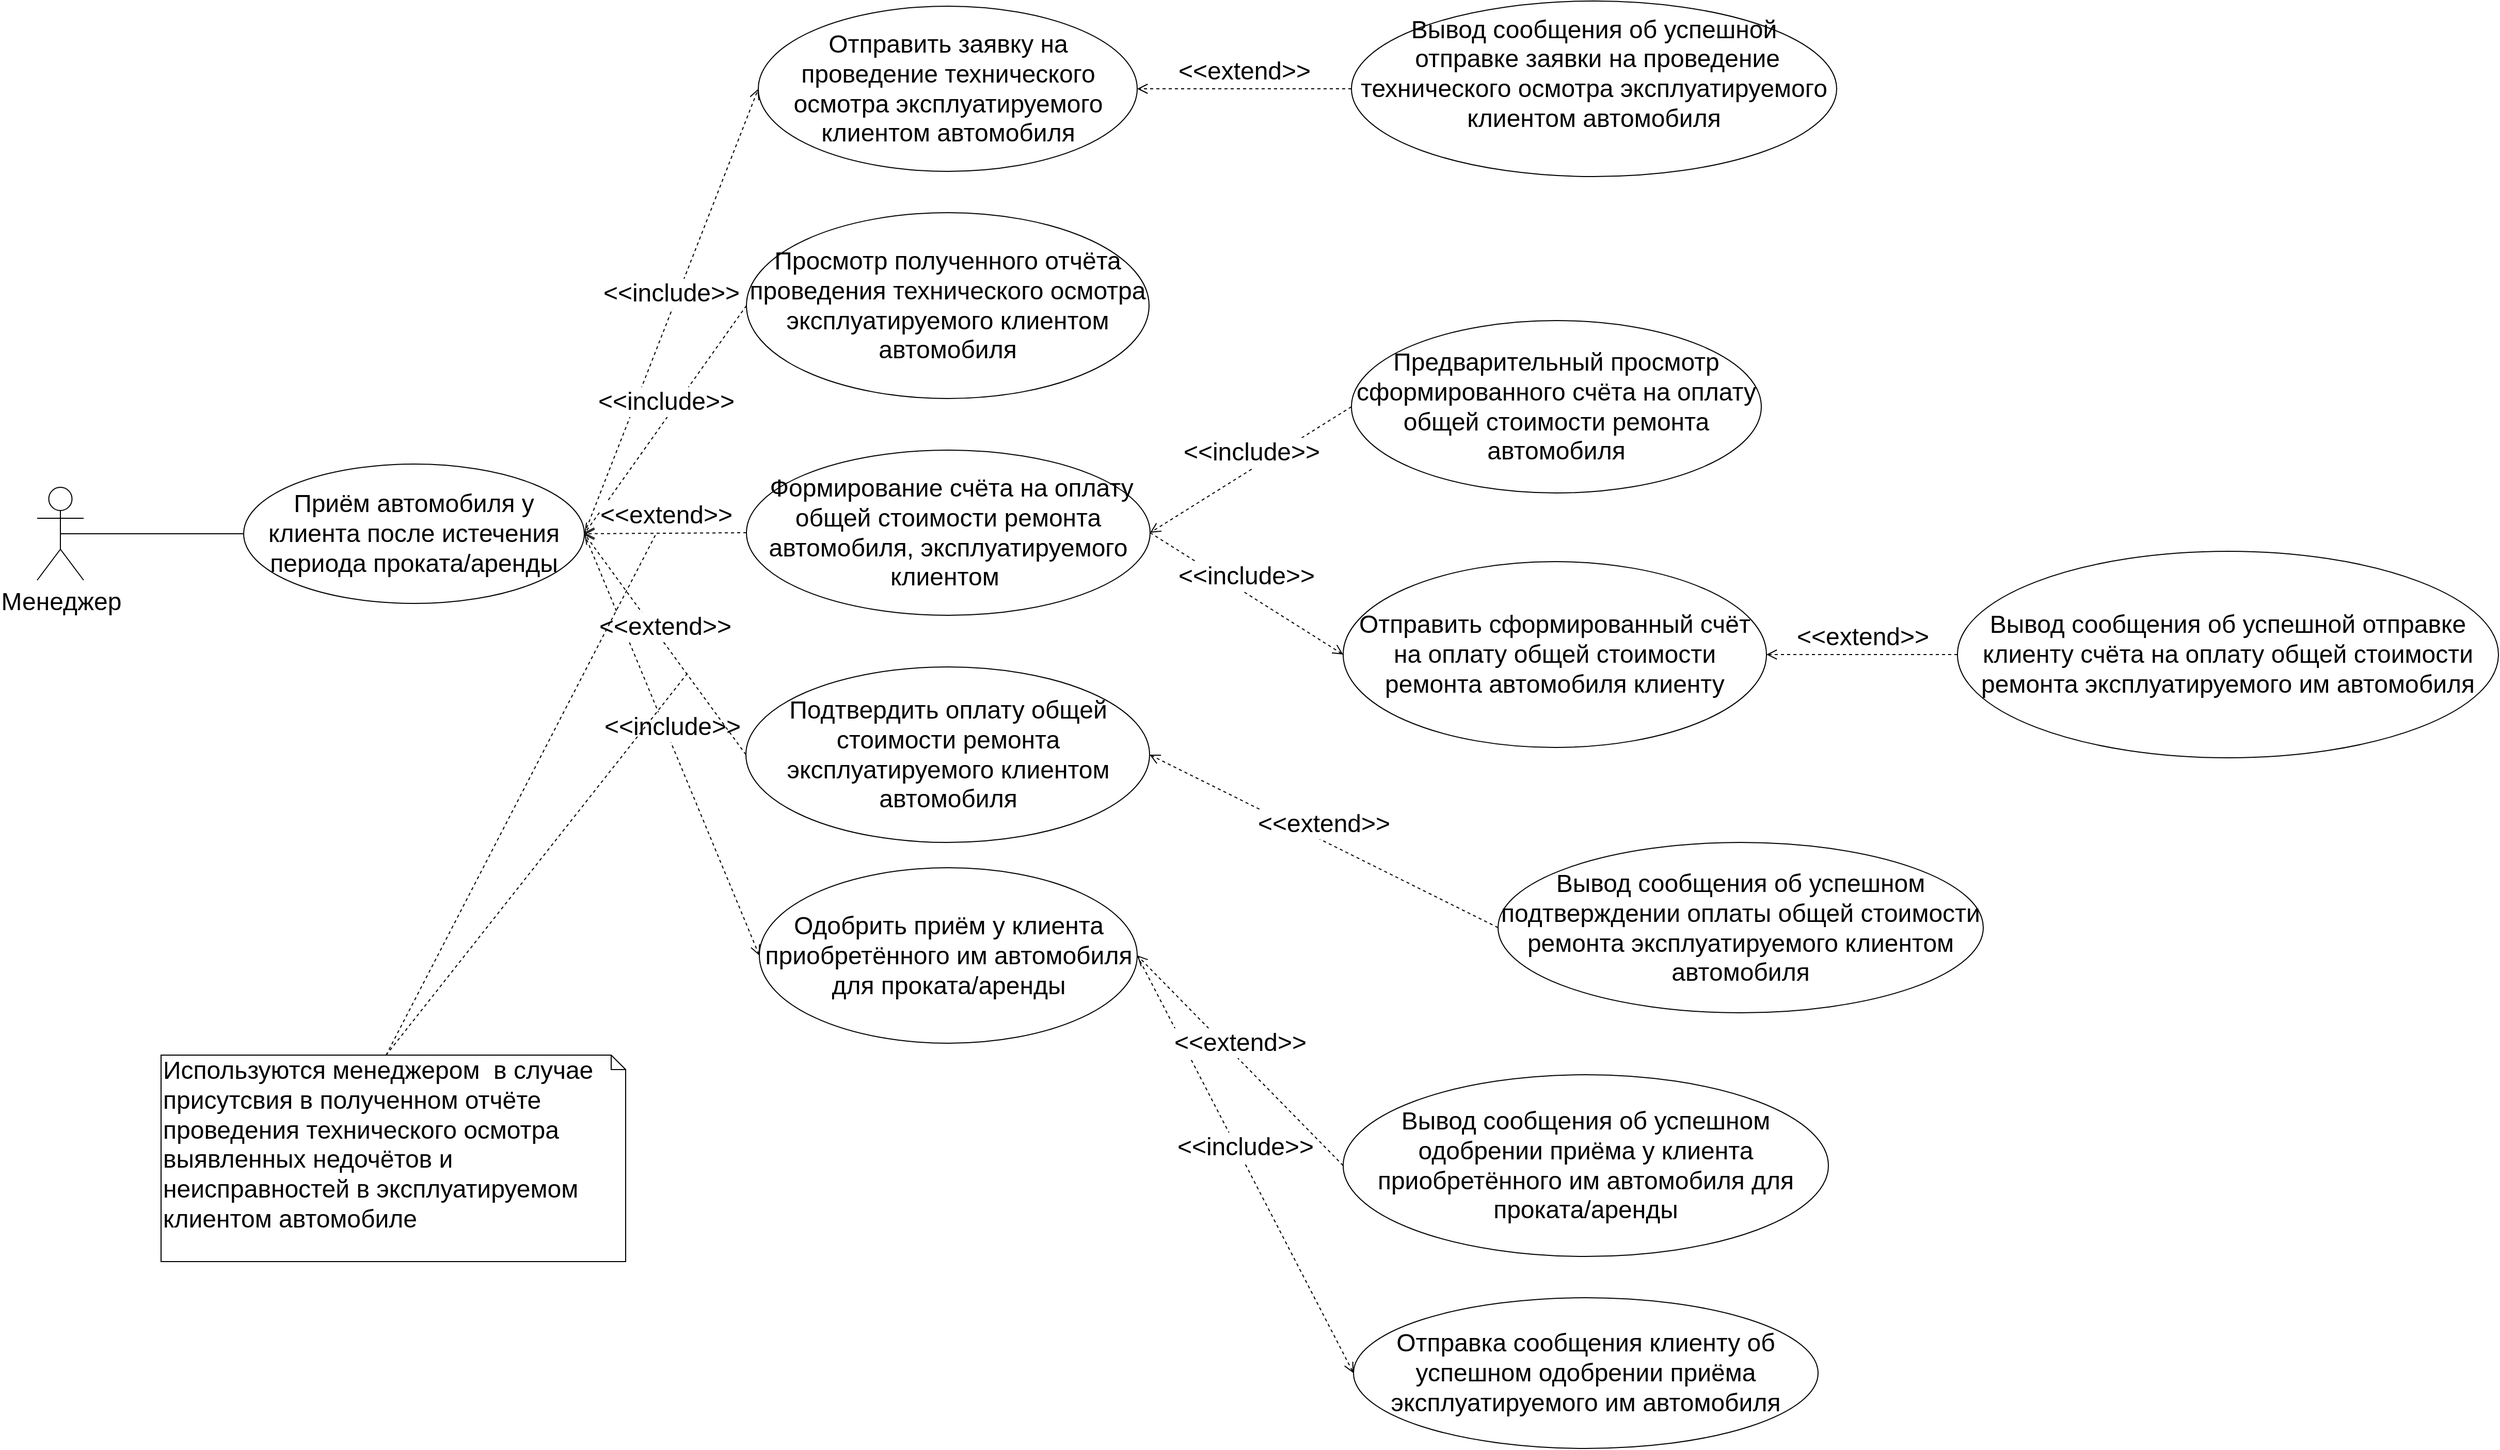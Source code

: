 <mxfile version="11.3.0" type="device" pages="1"><diagram id="br1hV6teti21cSy0sLy0" name="Страница 1"><mxGraphModel dx="2922" dy="2369" grid="1" gridSize="10" guides="1" tooltips="1" connect="1" arrows="1" fold="1" page="1" pageScale="1" pageWidth="827" pageHeight="1169" math="0" shadow="0"><root><mxCell id="0"/><mxCell id="1" parent="0"/><mxCell id="C7743WRNCibAYnnqi3x7-1" value="&lt;font style=&quot;font-size: 24px&quot;&gt;Менеджер&lt;/font&gt;" style="shape=umlActor;verticalLabelPosition=bottom;labelBackgroundColor=#ffffff;verticalAlign=top;html=1;outlineConnect=0;" parent="1" vertex="1"><mxGeometry x="30" y="260" width="45" height="90" as="geometry"/></mxCell><mxCell id="C7743WRNCibAYnnqi3x7-5" value="&lt;font style=&quot;font-size: 24px&quot;&gt;Приём автомобиля у клиента после истечения периода проката/аренды&lt;/font&gt;" style="ellipse;whiteSpace=wrap;html=1;" parent="1" vertex="1"><mxGeometry x="230" y="237.5" width="330" height="135" as="geometry"/></mxCell><mxCell id="C7743WRNCibAYnnqi3x7-9" value="" style="endArrow=none;html=1;entryX=0;entryY=0.5;entryDx=0;entryDy=0;exitX=0.5;exitY=0.5;exitDx=0;exitDy=0;exitPerimeter=0;" parent="1" source="C7743WRNCibAYnnqi3x7-1" target="C7743WRNCibAYnnqi3x7-5" edge="1"><mxGeometry width="50" height="50" relative="1" as="geometry"><mxPoint x="30" y="490" as="sourcePoint"/><mxPoint x="80" y="440" as="targetPoint"/></mxGeometry></mxCell><mxCell id="C7743WRNCibAYnnqi3x7-26" value="&lt;font style=&quot;font-size: 24px&quot;&gt;Отправить заявку на проведение технического осмотра эксплуатируемого клиентом автомобиля&lt;/font&gt;" style="ellipse;whiteSpace=wrap;html=1;" parent="1" vertex="1"><mxGeometry x="728.5" y="-206" width="367" height="160" as="geometry"/></mxCell><mxCell id="C7743WRNCibAYnnqi3x7-27" value="&lt;font style=&quot;font-size: 24px&quot;&gt;&amp;lt;&amp;lt;include&amp;gt;&amp;gt;&lt;/font&gt;" style="html=1;verticalAlign=bottom;endArrow=open;dashed=1;endSize=8;exitX=1;exitY=0.5;exitDx=0;exitDy=0;entryX=0;entryY=0.5;entryDx=0;entryDy=0;" parent="1" source="C7743WRNCibAYnnqi3x7-5" target="C7743WRNCibAYnnqi3x7-26" edge="1"><mxGeometry relative="1" as="geometry"><mxPoint x="570" y="380" as="sourcePoint"/><mxPoint x="490" y="380" as="targetPoint"/></mxGeometry></mxCell><mxCell id="C7743WRNCibAYnnqi3x7-28" value="&lt;font style=&quot;font-size: 24px&quot;&gt;Просмотр полученного отчёта проведения технического осмотра эксплуатируемого клиентом автомобиля&lt;/font&gt;" style="ellipse;whiteSpace=wrap;html=1;" parent="1" vertex="1"><mxGeometry x="717" y="-6" width="390" height="180" as="geometry"/></mxCell><mxCell id="C7743WRNCibAYnnqi3x7-29" value="&lt;font style=&quot;font-size: 24px&quot;&gt;&amp;lt;&amp;lt;include&amp;gt;&amp;gt;&lt;/font&gt;" style="html=1;verticalAlign=bottom;endArrow=open;dashed=1;endSize=8;exitX=0;exitY=0.5;exitDx=0;exitDy=0;entryX=1;entryY=0.5;entryDx=0;entryDy=0;" parent="1" source="C7743WRNCibAYnnqi3x7-28" target="C7743WRNCibAYnnqi3x7-5" edge="1"><mxGeometry relative="1" as="geometry"><mxPoint x="480" y="510" as="sourcePoint"/><mxPoint x="400" y="510" as="targetPoint"/></mxGeometry></mxCell><mxCell id="C7743WRNCibAYnnqi3x7-30" value="&lt;font style=&quot;font-size: 24px&quot;&gt;Вывод сообщения об успешной&lt;br&gt;&amp;nbsp;отправке заявки на проведение технического осмотра эксплуатируемого клиентом автомобиля&lt;br&gt;&amp;nbsp;&amp;nbsp;&lt;/font&gt;" style="ellipse;whiteSpace=wrap;html=1;" parent="1" vertex="1"><mxGeometry x="1303" y="-211" width="470" height="170" as="geometry"/></mxCell><mxCell id="C7743WRNCibAYnnqi3x7-31" value="&lt;font style=&quot;font-size: 24px&quot;&gt;&amp;lt;&amp;lt;extend&amp;gt;&amp;gt;&lt;/font&gt;" style="html=1;verticalAlign=bottom;endArrow=open;dashed=1;endSize=8;exitX=0;exitY=0.5;exitDx=0;exitDy=0;entryX=1;entryY=0.5;entryDx=0;entryDy=0;" parent="1" source="C7743WRNCibAYnnqi3x7-30" target="C7743WRNCibAYnnqi3x7-26" edge="1"><mxGeometry relative="1" as="geometry"><mxPoint x="620" y="350" as="sourcePoint"/><mxPoint x="910.0" y="475" as="targetPoint"/></mxGeometry></mxCell><mxCell id="C7743WRNCibAYnnqi3x7-32" value="&lt;font style=&quot;font-size: 24px&quot;&gt;&amp;nbsp;Формирование счёта на оплату общей стоимости ремонта автомобиля, эксплуатируемого клиентом&amp;nbsp;&lt;/font&gt;" style="ellipse;whiteSpace=wrap;html=1;" parent="1" vertex="1"><mxGeometry x="717" y="224" width="391" height="160" as="geometry"/></mxCell><mxCell id="C7743WRNCibAYnnqi3x7-33" value="&lt;font style=&quot;font-size: 24px&quot;&gt;Отправить сформированный счёт на оплату общей стоимости ремонта автомобиля клиенту&lt;/font&gt;" style="ellipse;whiteSpace=wrap;html=1;" parent="1" vertex="1"><mxGeometry x="1295" y="332" width="410" height="180" as="geometry"/></mxCell><mxCell id="C7743WRNCibAYnnqi3x7-34" value="&lt;font style=&quot;font-size: 24px&quot;&gt;&amp;lt;&amp;lt;include&amp;gt;&amp;gt;&lt;/font&gt;" style="html=1;verticalAlign=bottom;endArrow=open;dashed=1;endSize=8;entryX=0;entryY=0.5;entryDx=0;entryDy=0;exitX=1;exitY=0.5;exitDx=0;exitDy=0;" parent="1" source="C7743WRNCibAYnnqi3x7-32" target="C7743WRNCibAYnnqi3x7-33" edge="1"><mxGeometry relative="1" as="geometry"><mxPoint x="898" y="800" as="sourcePoint"/><mxPoint x="818" y="800" as="targetPoint"/></mxGeometry></mxCell><mxCell id="C7743WRNCibAYnnqi3x7-35" value="&lt;font style=&quot;font-size: 24px&quot;&gt;Вывод сообщения об успешной отправке клиенту счёта на оплату общей стоимости ремонта эксплуатируемого им автомобиля&lt;/font&gt;" style="ellipse;whiteSpace=wrap;html=1;" parent="1" vertex="1"><mxGeometry x="1890" y="322" width="524" height="200" as="geometry"/></mxCell><mxCell id="C7743WRNCibAYnnqi3x7-36" value="&lt;font style=&quot;font-size: 24px&quot;&gt;&amp;lt;&amp;lt;extend&amp;gt;&amp;gt;&lt;/font&gt;" style="html=1;verticalAlign=bottom;endArrow=open;dashed=1;endSize=8;exitX=0;exitY=0.5;exitDx=0;exitDy=0;entryX=1;entryY=0.5;entryDx=0;entryDy=0;" parent="1" source="C7743WRNCibAYnnqi3x7-35" target="C7743WRNCibAYnnqi3x7-33" edge="1"><mxGeometry relative="1" as="geometry"><mxPoint x="1323" y="844.5" as="sourcePoint"/><mxPoint x="1243" y="844.5" as="targetPoint"/></mxGeometry></mxCell><mxCell id="C7743WRNCibAYnnqi3x7-37" value="&lt;font style=&quot;font-size: 24px&quot;&gt;Подтвердить оплату общей стоимости ремонта эксплуатируемого клиентом автомобиля&lt;/font&gt;" style="ellipse;whiteSpace=wrap;html=1;" parent="1" vertex="1"><mxGeometry x="716.5" y="434" width="391" height="170" as="geometry"/></mxCell><mxCell id="C7743WRNCibAYnnqi3x7-38" value="&lt;font style=&quot;font-size: 24px&quot;&gt;Вывод сообщения об успешном подтверждении оплаты общей стоимости ремонта эксплуатируемого клиентом автомобиля&lt;/font&gt;" style="ellipse;whiteSpace=wrap;html=1;" parent="1" vertex="1"><mxGeometry x="1445" y="604" width="470" height="165" as="geometry"/></mxCell><mxCell id="C7743WRNCibAYnnqi3x7-39" value="&lt;font style=&quot;font-size: 24px&quot;&gt;&amp;lt;&amp;lt;extend&amp;gt;&amp;gt;&lt;/font&gt;" style="html=1;verticalAlign=bottom;endArrow=open;dashed=1;endSize=8;exitX=0;exitY=0.5;exitDx=0;exitDy=0;entryX=1;entryY=0.5;entryDx=0;entryDy=0;" parent="1" source="C7743WRNCibAYnnqi3x7-38" target="C7743WRNCibAYnnqi3x7-37" edge="1"><mxGeometry relative="1" as="geometry"><mxPoint x="1253" y="934.5" as="sourcePoint"/><mxPoint x="1173" y="934.5" as="targetPoint"/></mxGeometry></mxCell><mxCell id="C7743WRNCibAYnnqi3x7-40" value="&lt;font style=&quot;font-size: 24px&quot;&gt;Одобрить приём у клиента приобретённого им автомобиля для проката/аренды&lt;/font&gt;" style="ellipse;whiteSpace=wrap;html=1;" parent="1" vertex="1"><mxGeometry x="729.5" y="628.5" width="366" height="170" as="geometry"/></mxCell><mxCell id="C7743WRNCibAYnnqi3x7-41" value="&lt;font style=&quot;font-size: 24px&quot;&gt;&amp;lt;&amp;lt;include&amp;gt;&amp;gt;&lt;/font&gt;" style="html=1;verticalAlign=bottom;endArrow=open;dashed=1;endSize=8;exitX=1;exitY=0.5;exitDx=0;exitDy=0;entryX=0;entryY=0.5;entryDx=0;entryDy=0;" parent="1" source="C7743WRNCibAYnnqi3x7-5" target="C7743WRNCibAYnnqi3x7-40" edge="1"><mxGeometry relative="1" as="geometry"><mxPoint x="460" y="500" as="sourcePoint"/><mxPoint x="360" y="830" as="targetPoint"/></mxGeometry></mxCell><mxCell id="C7743WRNCibAYnnqi3x7-42" value="&lt;font style=&quot;font-size: 24px&quot;&gt;Отправка сообщения клиенту об успешном одобрении приёма эксплуатируемого им автомобиля&lt;/font&gt;" style="ellipse;whiteSpace=wrap;html=1;" parent="1" vertex="1"><mxGeometry x="1305" y="1045" width="450" height="146" as="geometry"/></mxCell><mxCell id="C7743WRNCibAYnnqi3x7-43" value="&lt;font style=&quot;font-size: 24px&quot;&gt;&amp;lt;&amp;lt;include&amp;gt;&amp;gt;&lt;/font&gt;" style="html=1;verticalAlign=bottom;endArrow=open;dashed=1;endSize=8;entryX=0;entryY=0.5;entryDx=0;entryDy=0;exitX=1;exitY=0.5;exitDx=0;exitDy=0;" parent="1" source="C7743WRNCibAYnnqi3x7-40" target="C7743WRNCibAYnnqi3x7-42" edge="1"><mxGeometry relative="1" as="geometry"><mxPoint x="998" y="940" as="sourcePoint"/><mxPoint x="918" y="940" as="targetPoint"/></mxGeometry></mxCell><mxCell id="C7743WRNCibAYnnqi3x7-44" value="&lt;font style=&quot;font-size: 24px&quot;&gt;Вывод сообщения об успешном одобрении приёма у клиента приобретённого им автомобиля для проката/аренды&lt;/font&gt;" style="ellipse;whiteSpace=wrap;html=1;" parent="1" vertex="1"><mxGeometry x="1295" y="829" width="470" height="176" as="geometry"/></mxCell><mxCell id="C7743WRNCibAYnnqi3x7-45" value="&lt;font style=&quot;font-size: 24px&quot;&gt;&amp;lt;&amp;lt;extend&amp;gt;&amp;gt;&lt;/font&gt;" style="html=1;verticalAlign=bottom;endArrow=open;dashed=1;endSize=8;exitX=0;exitY=0.5;exitDx=0;exitDy=0;entryX=1;entryY=0.5;entryDx=0;entryDy=0;" parent="1" source="C7743WRNCibAYnnqi3x7-44" target="C7743WRNCibAYnnqi3x7-40" edge="1"><mxGeometry relative="1" as="geometry"><mxPoint x="938" y="950" as="sourcePoint"/><mxPoint x="858" y="950" as="targetPoint"/></mxGeometry></mxCell><mxCell id="C7743WRNCibAYnnqi3x7-48" value="&lt;font style=&quot;font-size: 24px&quot;&gt;Предварительный просмотр сформированного счёта на оплату общей стоимости ремонта автомобиля&lt;/font&gt;" style="ellipse;whiteSpace=wrap;html=1;" parent="1" vertex="1"><mxGeometry x="1303" y="98.5" width="397" height="167" as="geometry"/></mxCell><mxCell id="C7743WRNCibAYnnqi3x7-49" value="&lt;font style=&quot;font-size: 24px&quot;&gt;&amp;lt;&amp;lt;include&amp;gt;&amp;gt;&lt;/font&gt;" style="html=1;verticalAlign=bottom;endArrow=open;dashed=1;endSize=8;exitX=0;exitY=0.5;exitDx=0;exitDy=0;entryX=1;entryY=0.5;entryDx=0;entryDy=0;" parent="1" source="C7743WRNCibAYnnqi3x7-48" target="C7743WRNCibAYnnqi3x7-32" edge="1"><mxGeometry relative="1" as="geometry"><mxPoint x="1240" y="620" as="sourcePoint"/><mxPoint x="1160" y="620" as="targetPoint"/></mxGeometry></mxCell><mxCell id="C7743WRNCibAYnnqi3x7-54" value="&lt;font style=&quot;font-size: 24px&quot;&gt;&amp;lt;&amp;lt;extend&amp;gt;&amp;gt;&lt;/font&gt;" style="html=1;verticalAlign=bottom;endArrow=open;dashed=1;endSize=8;exitX=0;exitY=0.5;exitDx=0;exitDy=0;entryX=1;entryY=0.5;entryDx=0;entryDy=0;" parent="1" source="C7743WRNCibAYnnqi3x7-32" target="C7743WRNCibAYnnqi3x7-5" edge="1"><mxGeometry relative="1" as="geometry"><mxPoint x="619" y="700" as="sourcePoint"/><mxPoint x="463.0" y="530" as="targetPoint"/></mxGeometry></mxCell><mxCell id="C7743WRNCibAYnnqi3x7-55" value="&lt;font style=&quot;font-size: 24px&quot;&gt;&amp;lt;&amp;lt;extend&amp;gt;&amp;gt;&lt;/font&gt;" style="html=1;verticalAlign=bottom;endArrow=open;dashed=1;endSize=8;exitX=0;exitY=0.5;exitDx=0;exitDy=0;entryX=1;entryY=0.5;entryDx=0;entryDy=0;" parent="1" source="C7743WRNCibAYnnqi3x7-37" target="C7743WRNCibAYnnqi3x7-5" edge="1"><mxGeometry relative="1" as="geometry"><mxPoint x="621" y="835" as="sourcePoint"/><mxPoint x="463.0" y="530" as="targetPoint"/></mxGeometry></mxCell><mxCell id="C7743WRNCibAYnnqi3x7-56" value="&lt;font style=&quot;font-size: 24px&quot;&gt;Используются менеджером&amp;nbsp; в случае присутсвия в полученном отчёте проведения технического осмотра выявленных недочётов и неисправностей в эксплуатируемом клиентом автомобиле&amp;nbsp;&lt;/font&gt;" style="shape=note;whiteSpace=wrap;html=1;size=14;verticalAlign=top;align=left;spacingTop=-6;" parent="1" vertex="1"><mxGeometry x="150" y="810" width="450" height="200" as="geometry"/></mxCell><mxCell id="C7743WRNCibAYnnqi3x7-57" value="" style="endArrow=none;dashed=1;html=1;exitX=0;exitY=0;exitDx=218;exitDy=0;exitPerimeter=0;" parent="1" source="C7743WRNCibAYnnqi3x7-56" edge="1"><mxGeometry width="50" height="50" relative="1" as="geometry"><mxPoint x="540" y="990" as="sourcePoint"/><mxPoint x="630" y="304" as="targetPoint"/></mxGeometry></mxCell><mxCell id="C7743WRNCibAYnnqi3x7-58" value="" style="endArrow=none;dashed=1;html=1;exitX=0;exitY=0;exitDx=218;exitDy=0;exitPerimeter=0;" parent="1" source="C7743WRNCibAYnnqi3x7-56" edge="1"><mxGeometry width="50" height="50" relative="1" as="geometry"><mxPoint x="510" y="1010" as="sourcePoint"/><mxPoint x="660" y="440" as="targetPoint"/></mxGeometry></mxCell></root></mxGraphModel></diagram></mxfile>